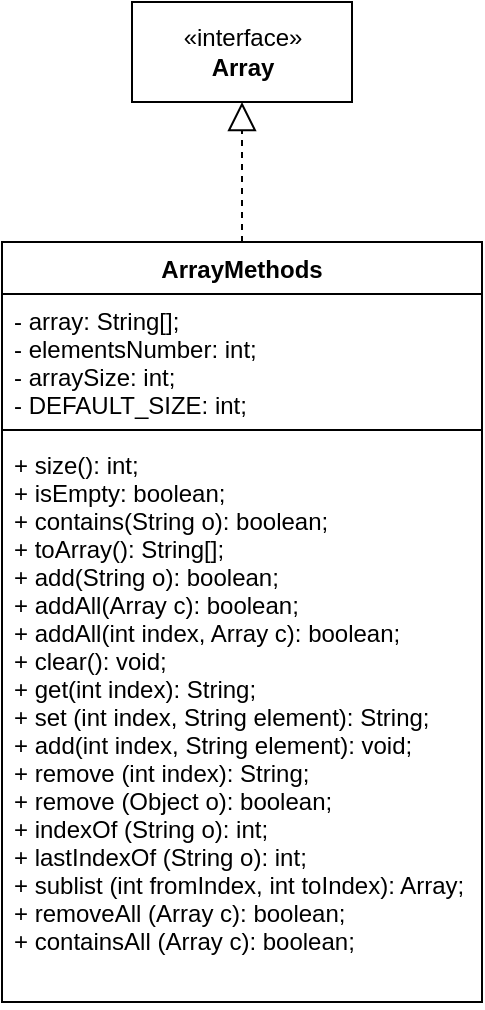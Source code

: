 <mxfile version="14.7.2" type="device"><diagram id="dYB1ejjP9xa57RIyQJIc" name="Page-1"><mxGraphModel dx="827" dy="382" grid="1" gridSize="10" guides="1" tooltips="1" connect="1" arrows="1" fold="1" page="1" pageScale="1" pageWidth="827" pageHeight="1169" math="0" shadow="0"><root><mxCell id="0"/><mxCell id="1" parent="0"/><mxCell id="SN85gt6ROArBOMvzFGwF-1" value="ArrayMethods" style="swimlane;fontStyle=1;align=center;verticalAlign=top;childLayout=stackLayout;horizontal=1;startSize=26;horizontalStack=0;resizeParent=1;resizeParentMax=0;resizeLast=0;collapsible=1;marginBottom=0;" vertex="1" parent="1"><mxGeometry x="330" y="180" width="240" height="380" as="geometry"/></mxCell><mxCell id="SN85gt6ROArBOMvzFGwF-2" value="- array: String[];&#10;- elementsNumber: int;&#10;- arraySize: int;&#10;- DEFAULT_SIZE: int;" style="text;strokeColor=none;fillColor=none;align=left;verticalAlign=top;spacingLeft=4;spacingRight=4;overflow=hidden;rotatable=0;points=[[0,0.5],[1,0.5]];portConstraint=eastwest;" vertex="1" parent="SN85gt6ROArBOMvzFGwF-1"><mxGeometry y="26" width="240" height="64" as="geometry"/></mxCell><mxCell id="SN85gt6ROArBOMvzFGwF-3" value="" style="line;strokeWidth=1;fillColor=none;align=left;verticalAlign=middle;spacingTop=-1;spacingLeft=3;spacingRight=3;rotatable=0;labelPosition=right;points=[];portConstraint=eastwest;" vertex="1" parent="SN85gt6ROArBOMvzFGwF-1"><mxGeometry y="90" width="240" height="8" as="geometry"/></mxCell><mxCell id="SN85gt6ROArBOMvzFGwF-4" value="+ size(): int;&#10;+ isEmpty: boolean;&#10;+ contains(String o): boolean;&#10;+ toArray(): String[];&#10;+ add(String o): boolean;&#10;+ addAll(Array c): boolean;&#10;+ addAll(int index, Array c): boolean;&#10;+ clear(): void;&#10;+ get(int index): String;&#10;+ set (int index, String element): String;&#10;+ add(int index, String element): void;&#10;+ remove (int index): String;&#10;+ remove (Object o): boolean;&#10;+ indexOf (String o): int;&#10;+ lastIndexOf (String o): int;&#10;+ sublist (int fromIndex, int toIndex): Array;&#10;+ removeAll (Array c): boolean;&#10;+ containsAll (Array c): boolean;" style="text;strokeColor=none;fillColor=none;align=left;verticalAlign=top;spacingLeft=4;spacingRight=4;overflow=hidden;rotatable=0;points=[[0,0.5],[1,0.5]];portConstraint=eastwest;" vertex="1" parent="SN85gt6ROArBOMvzFGwF-1"><mxGeometry y="98" width="240" height="282" as="geometry"/></mxCell><mxCell id="SN85gt6ROArBOMvzFGwF-5" value="" style="endArrow=block;dashed=1;endFill=0;endSize=12;html=1;exitX=0.5;exitY=0;exitDx=0;exitDy=0;entryX=0.5;entryY=1;entryDx=0;entryDy=0;" edge="1" parent="1" source="SN85gt6ROArBOMvzFGwF-1" target="SN85gt6ROArBOMvzFGwF-6"><mxGeometry width="160" relative="1" as="geometry"><mxPoint x="330" y="350" as="sourcePoint"/><mxPoint x="200" y="277" as="targetPoint"/><Array as="points"/></mxGeometry></mxCell><mxCell id="SN85gt6ROArBOMvzFGwF-6" value="«interface»&lt;br&gt;&lt;b&gt;Array&lt;/b&gt;" style="html=1;" vertex="1" parent="1"><mxGeometry x="395" y="60" width="110" height="50" as="geometry"/></mxCell></root></mxGraphModel></diagram></mxfile>